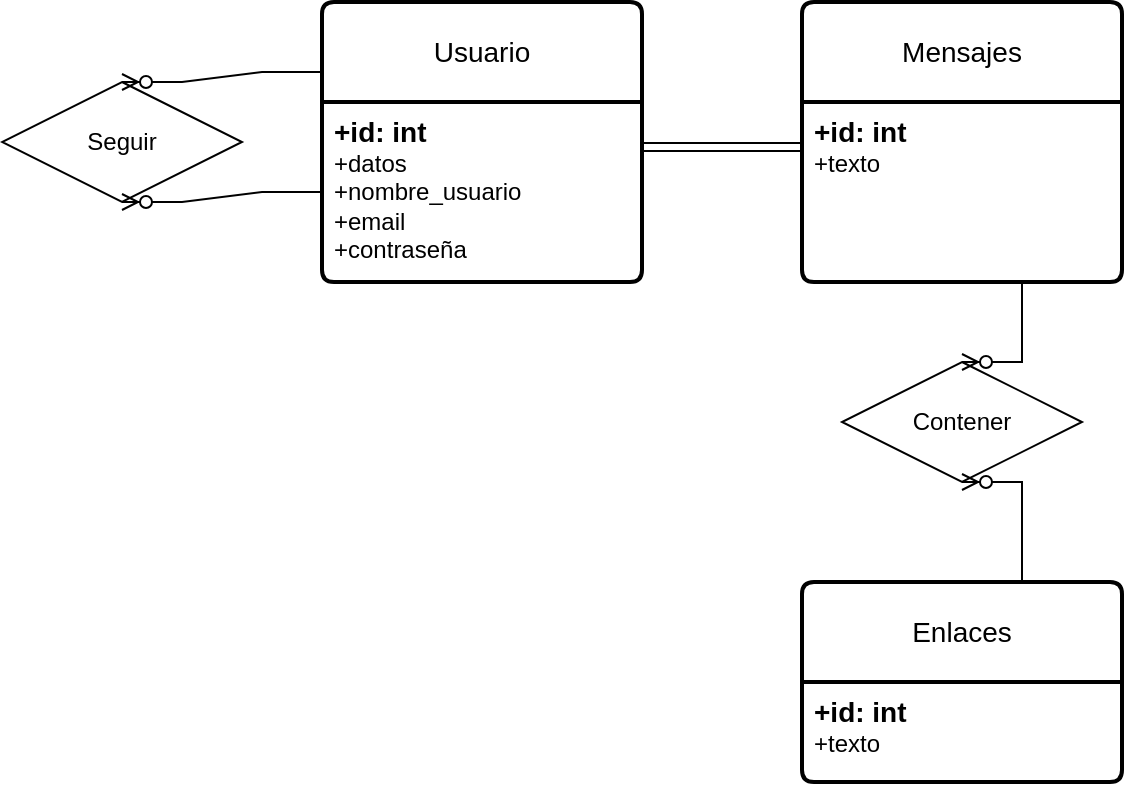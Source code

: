 <mxfile version="22.0.4" type="github">
  <diagram id="R2lEEEUBdFMjLlhIrx00" name="Page-1">
    <mxGraphModel dx="1050" dy="542" grid="1" gridSize="10" guides="1" tooltips="1" connect="1" arrows="1" fold="1" page="1" pageScale="1" pageWidth="850" pageHeight="1100" math="0" shadow="0" extFonts="Permanent Marker^https://fonts.googleapis.com/css?family=Permanent+Marker">
      <root>
        <mxCell id="0" />
        <mxCell id="1" parent="0" />
        <mxCell id="c2l-juozBmbRAY5QKWU4-1" value="Usuario" style="swimlane;childLayout=stackLayout;horizontal=1;startSize=50;horizontalStack=0;rounded=1;fontSize=14;fontStyle=0;strokeWidth=2;resizeParent=0;resizeLast=1;shadow=0;dashed=0;align=center;arcSize=4;whiteSpace=wrap;html=1;" parent="1" vertex="1">
          <mxGeometry x="170" y="30" width="160" height="140" as="geometry" />
        </mxCell>
        <mxCell id="c2l-juozBmbRAY5QKWU4-2" value="&lt;font style=&quot;font-size: 14px;&quot;&gt;&lt;b&gt;+id: int&lt;/b&gt;&lt;/font&gt;&lt;br&gt;+datos&lt;br&gt;+nombre_usuario&lt;br&gt;+email&lt;br&gt;+contraseña" style="align=left;strokeColor=none;fillColor=none;spacingLeft=4;fontSize=12;verticalAlign=top;resizable=0;rotatable=0;part=1;html=1;" parent="c2l-juozBmbRAY5QKWU4-1" vertex="1">
          <mxGeometry y="50" width="160" height="90" as="geometry" />
        </mxCell>
        <mxCell id="c2l-juozBmbRAY5QKWU4-3" value="Mensajes" style="swimlane;childLayout=stackLayout;horizontal=1;startSize=50;horizontalStack=0;rounded=1;fontSize=14;fontStyle=0;strokeWidth=2;resizeParent=0;resizeLast=1;shadow=0;dashed=0;align=center;arcSize=4;whiteSpace=wrap;html=1;" parent="1" vertex="1">
          <mxGeometry x="410" y="30" width="160" height="140" as="geometry" />
        </mxCell>
        <mxCell id="c2l-juozBmbRAY5QKWU4-4" value="&lt;font style=&quot;font-size: 14px;&quot;&gt;&lt;b&gt;+id: int&lt;/b&gt;&lt;/font&gt;&lt;br&gt;+texto" style="align=left;strokeColor=none;fillColor=none;spacingLeft=4;fontSize=12;verticalAlign=top;resizable=0;rotatable=0;part=1;html=1;" parent="c2l-juozBmbRAY5QKWU4-3" vertex="1">
          <mxGeometry y="50" width="160" height="90" as="geometry" />
        </mxCell>
        <mxCell id="c2l-juozBmbRAY5QKWU4-5" value="Enlaces" style="swimlane;childLayout=stackLayout;horizontal=1;startSize=50;horizontalStack=0;rounded=1;fontSize=14;fontStyle=0;strokeWidth=2;resizeParent=0;resizeLast=1;shadow=0;dashed=0;align=center;arcSize=4;whiteSpace=wrap;html=1;" parent="1" vertex="1">
          <mxGeometry x="410" y="320" width="160" height="100" as="geometry" />
        </mxCell>
        <mxCell id="c2l-juozBmbRAY5QKWU4-6" value="&lt;font style=&quot;font-size: 14px;&quot;&gt;&lt;b&gt;+id: int&lt;/b&gt;&lt;/font&gt;&lt;br&gt;+texto" style="align=left;strokeColor=none;fillColor=none;spacingLeft=4;fontSize=12;verticalAlign=top;resizable=0;rotatable=0;part=1;html=1;" parent="c2l-juozBmbRAY5QKWU4-5" vertex="1">
          <mxGeometry y="50" width="160" height="50" as="geometry" />
        </mxCell>
        <mxCell id="c2l-juozBmbRAY5QKWU4-7" value="Seguir" style="shape=rhombus;perimeter=rhombusPerimeter;whiteSpace=wrap;html=1;align=center;" parent="1" vertex="1">
          <mxGeometry x="10" y="70" width="120" height="60" as="geometry" />
        </mxCell>
        <mxCell id="c2l-juozBmbRAY5QKWU4-10" value="" style="edgeStyle=entityRelationEdgeStyle;fontSize=12;html=1;endArrow=ERzeroToMany;endFill=1;rounded=0;entryX=0.5;entryY=0;entryDx=0;entryDy=0;exitX=0;exitY=0.25;exitDx=0;exitDy=0;" parent="1" source="c2l-juozBmbRAY5QKWU4-1" target="c2l-juozBmbRAY5QKWU4-7" edge="1">
          <mxGeometry width="100" height="100" relative="1" as="geometry">
            <mxPoint x="150" y="240" as="sourcePoint" />
            <mxPoint x="250" y="140" as="targetPoint" />
          </mxGeometry>
        </mxCell>
        <mxCell id="c2l-juozBmbRAY5QKWU4-11" value="" style="edgeStyle=entityRelationEdgeStyle;fontSize=12;html=1;endArrow=ERzeroToMany;endFill=1;rounded=0;entryX=0.5;entryY=1;entryDx=0;entryDy=0;exitX=0;exitY=0.5;exitDx=0;exitDy=0;" parent="1" source="c2l-juozBmbRAY5QKWU4-2" target="c2l-juozBmbRAY5QKWU4-7" edge="1">
          <mxGeometry width="100" height="100" relative="1" as="geometry">
            <mxPoint x="160" y="220" as="sourcePoint" />
            <mxPoint x="50" y="225" as="targetPoint" />
          </mxGeometry>
        </mxCell>
        <mxCell id="c2l-juozBmbRAY5QKWU4-12" value="" style="shape=link;html=1;rounded=0;exitX=1;exitY=0.25;exitDx=0;exitDy=0;entryX=0;entryY=0.25;entryDx=0;entryDy=0;" parent="1" source="c2l-juozBmbRAY5QKWU4-2" target="c2l-juozBmbRAY5QKWU4-4" edge="1">
          <mxGeometry width="100" relative="1" as="geometry">
            <mxPoint x="380" y="190" as="sourcePoint" />
            <mxPoint x="480" y="190" as="targetPoint" />
          </mxGeometry>
        </mxCell>
        <mxCell id="c2l-juozBmbRAY5QKWU4-13" value="Contener" style="shape=rhombus;perimeter=rhombusPerimeter;whiteSpace=wrap;html=1;align=center;" parent="1" vertex="1">
          <mxGeometry x="430" y="210" width="120" height="60" as="geometry" />
        </mxCell>
        <mxCell id="c2l-juozBmbRAY5QKWU4-14" value="" style="edgeStyle=entityRelationEdgeStyle;fontSize=12;html=1;endArrow=ERzeroToMany;endFill=1;rounded=0;entryX=0.5;entryY=0;entryDx=0;entryDy=0;exitX=0.5;exitY=1;exitDx=0;exitDy=0;" parent="1" source="c2l-juozBmbRAY5QKWU4-4" target="c2l-juozBmbRAY5QKWU4-13" edge="1">
          <mxGeometry width="100" height="100" relative="1" as="geometry">
            <mxPoint x="360" y="220" as="sourcePoint" />
            <mxPoint x="250" y="225" as="targetPoint" />
          </mxGeometry>
        </mxCell>
        <mxCell id="c2l-juozBmbRAY5QKWU4-15" value="" style="edgeStyle=entityRelationEdgeStyle;fontSize=12;html=1;endArrow=ERzeroToMany;endFill=1;rounded=0;entryX=0.5;entryY=1;entryDx=0;entryDy=0;exitX=0.5;exitY=0;exitDx=0;exitDy=0;" parent="1" source="c2l-juozBmbRAY5QKWU4-5" target="c2l-juozBmbRAY5QKWU4-13" edge="1">
          <mxGeometry width="100" height="100" relative="1" as="geometry">
            <mxPoint x="395" y="210" as="sourcePoint" />
            <mxPoint x="395" y="260" as="targetPoint" />
          </mxGeometry>
        </mxCell>
      </root>
    </mxGraphModel>
  </diagram>
</mxfile>
